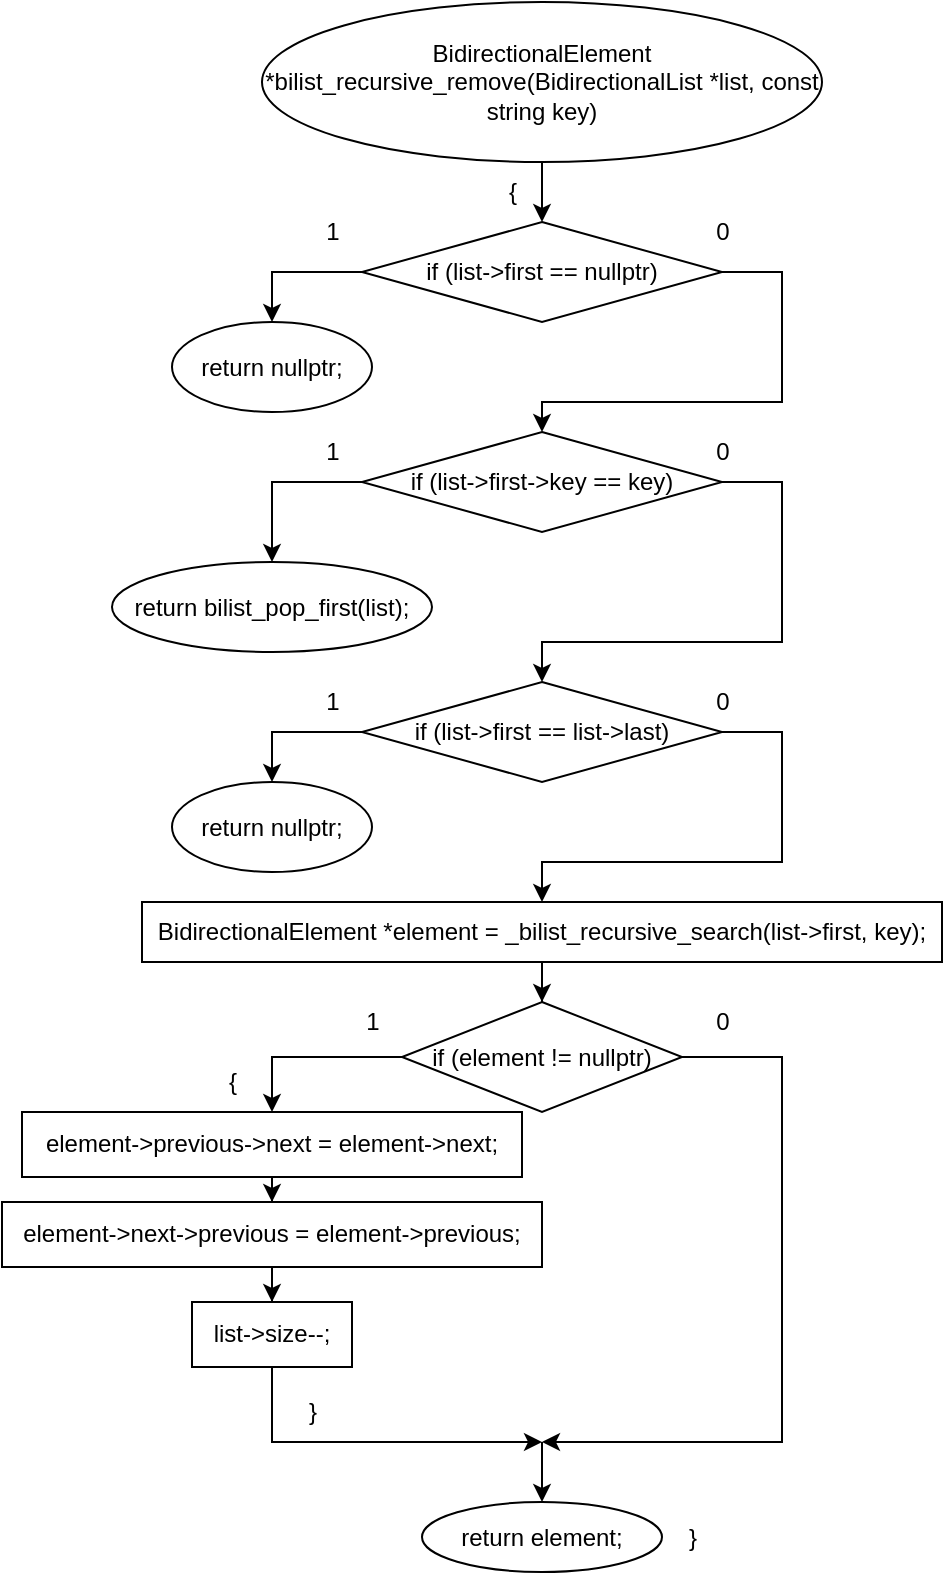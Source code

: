 <mxfile version="20.8.16" type="device"><diagram name="Страница 1" id="PlO7D-eWGLN8RuqNhPjP"><mxGraphModel dx="1050" dy="629" grid="1" gridSize="10" guides="1" tooltips="1" connect="1" arrows="1" fold="1" page="1" pageScale="1" pageWidth="827" pageHeight="1169" math="0" shadow="0"><root><mxCell id="0"/><mxCell id="1" parent="0"/><mxCell id="T_EFkz1AX2b2uwL6UDqi-3" value="" style="edgeStyle=orthogonalEdgeStyle;rounded=0;orthogonalLoop=1;jettySize=auto;html=1;" parent="1" source="T_EFkz1AX2b2uwL6UDqi-1" target="T_EFkz1AX2b2uwL6UDqi-2" edge="1"><mxGeometry relative="1" as="geometry"/></mxCell><mxCell id="T_EFkz1AX2b2uwL6UDqi-1" value="&lt;div&gt;BidirectionalElement *bilist_recursive_remove(BidirectionalList *list, const string key)&lt;/div&gt;" style="ellipse;whiteSpace=wrap;html=1;" parent="1" vertex="1"><mxGeometry x="280" y="40" width="280" height="80" as="geometry"/></mxCell><mxCell id="T_EFkz1AX2b2uwL6UDqi-6" value="" style="edgeStyle=orthogonalEdgeStyle;rounded=0;orthogonalLoop=1;jettySize=auto;html=1;exitX=0;exitY=0.5;exitDx=0;exitDy=0;entryX=0.5;entryY=0;entryDx=0;entryDy=0;" parent="1" source="T_EFkz1AX2b2uwL6UDqi-2" target="T_EFkz1AX2b2uwL6UDqi-5" edge="1"><mxGeometry relative="1" as="geometry"><Array as="points"><mxPoint x="285" y="175"/></Array></mxGeometry></mxCell><mxCell id="T_EFkz1AX2b2uwL6UDqi-9" value="" style="edgeStyle=orthogonalEdgeStyle;rounded=0;orthogonalLoop=1;jettySize=auto;html=1;entryX=0.5;entryY=0;entryDx=0;entryDy=0;exitX=1;exitY=0.5;exitDx=0;exitDy=0;" parent="1" source="T_EFkz1AX2b2uwL6UDqi-2" target="T_EFkz1AX2b2uwL6UDqi-8" edge="1"><mxGeometry relative="1" as="geometry"><Array as="points"><mxPoint x="540" y="175"/><mxPoint x="540" y="240"/><mxPoint x="420" y="240"/></Array></mxGeometry></mxCell><mxCell id="T_EFkz1AX2b2uwL6UDqi-2" value="if (list-&amp;gt;first == nullptr)" style="rhombus;whiteSpace=wrap;html=1;" parent="1" vertex="1"><mxGeometry x="330" y="150" width="180" height="50" as="geometry"/></mxCell><mxCell id="T_EFkz1AX2b2uwL6UDqi-4" value="{" style="text;html=1;align=center;verticalAlign=middle;resizable=0;points=[];autosize=1;strokeColor=none;fillColor=none;" parent="1" vertex="1"><mxGeometry x="390" y="120" width="30" height="30" as="geometry"/></mxCell><mxCell id="T_EFkz1AX2b2uwL6UDqi-5" value="return nullptr;" style="ellipse;whiteSpace=wrap;html=1;" parent="1" vertex="1"><mxGeometry x="235" y="200" width="100" height="45" as="geometry"/></mxCell><mxCell id="T_EFkz1AX2b2uwL6UDqi-7" value="1" style="text;html=1;align=center;verticalAlign=middle;resizable=0;points=[];autosize=1;strokeColor=none;fillColor=none;" parent="1" vertex="1"><mxGeometry x="300" y="140" width="30" height="30" as="geometry"/></mxCell><mxCell id="T_EFkz1AX2b2uwL6UDqi-11" value="" style="edgeStyle=orthogonalEdgeStyle;rounded=0;orthogonalLoop=1;jettySize=auto;html=1;entryX=0.5;entryY=0;entryDx=0;entryDy=0;exitX=1;exitY=0.5;exitDx=0;exitDy=0;" parent="1" source="T_EFkz1AX2b2uwL6UDqi-8" target="T_EFkz1AX2b2uwL6UDqi-10" edge="1"><mxGeometry relative="1" as="geometry"><Array as="points"><mxPoint x="540" y="280"/><mxPoint x="540" y="360"/><mxPoint x="420" y="360"/></Array></mxGeometry></mxCell><mxCell id="T_EFkz1AX2b2uwL6UDqi-13" value="" style="edgeStyle=orthogonalEdgeStyle;rounded=0;orthogonalLoop=1;jettySize=auto;html=1;exitX=0;exitY=0.5;exitDx=0;exitDy=0;entryX=0.5;entryY=0;entryDx=0;entryDy=0;" parent="1" source="T_EFkz1AX2b2uwL6UDqi-8" target="T_EFkz1AX2b2uwL6UDqi-12" edge="1"><mxGeometry relative="1" as="geometry"/></mxCell><mxCell id="T_EFkz1AX2b2uwL6UDqi-8" value="if (list-&amp;gt;first-&amp;gt;key == key)" style="rhombus;whiteSpace=wrap;html=1;" parent="1" vertex="1"><mxGeometry x="330" y="255" width="180" height="50" as="geometry"/></mxCell><mxCell id="T_EFkz1AX2b2uwL6UDqi-20" value="" style="edgeStyle=orthogonalEdgeStyle;rounded=0;orthogonalLoop=1;jettySize=auto;html=1;exitX=0;exitY=0.5;exitDx=0;exitDy=0;entryX=0.5;entryY=0;entryDx=0;entryDy=0;" parent="1" source="T_EFkz1AX2b2uwL6UDqi-10" target="T_EFkz1AX2b2uwL6UDqi-19" edge="1"><mxGeometry relative="1" as="geometry"/></mxCell><mxCell id="T_EFkz1AX2b2uwL6UDqi-25" value="" style="edgeStyle=orthogonalEdgeStyle;rounded=0;orthogonalLoop=1;jettySize=auto;html=1;entryX=0.5;entryY=0;entryDx=0;entryDy=0;exitX=1;exitY=0.5;exitDx=0;exitDy=0;" parent="1" source="T_EFkz1AX2b2uwL6UDqi-10" target="T_EFkz1AX2b2uwL6UDqi-22" edge="1"><mxGeometry relative="1" as="geometry"><Array as="points"><mxPoint x="540" y="405"/><mxPoint x="540" y="470"/><mxPoint x="420" y="470"/></Array></mxGeometry></mxCell><mxCell id="T_EFkz1AX2b2uwL6UDqi-10" value="if (list-&amp;gt;first == list-&amp;gt;last)" style="rhombus;whiteSpace=wrap;html=1;" parent="1" vertex="1"><mxGeometry x="330" y="380" width="180" height="50" as="geometry"/></mxCell><mxCell id="T_EFkz1AX2b2uwL6UDqi-12" value="return bilist_pop_first(list);" style="ellipse;whiteSpace=wrap;html=1;" parent="1" vertex="1"><mxGeometry x="205" y="320" width="160" height="45" as="geometry"/></mxCell><mxCell id="T_EFkz1AX2b2uwL6UDqi-14" value="0" style="text;html=1;align=center;verticalAlign=middle;resizable=0;points=[];autosize=1;strokeColor=none;fillColor=none;" parent="1" vertex="1"><mxGeometry x="495" y="250" width="30" height="30" as="geometry"/></mxCell><mxCell id="T_EFkz1AX2b2uwL6UDqi-15" value="0" style="text;html=1;align=center;verticalAlign=middle;resizable=0;points=[];autosize=1;strokeColor=none;fillColor=none;" parent="1" vertex="1"><mxGeometry x="495" y="140" width="30" height="30" as="geometry"/></mxCell><mxCell id="T_EFkz1AX2b2uwL6UDqi-16" value="1" style="text;html=1;align=center;verticalAlign=middle;resizable=0;points=[];autosize=1;strokeColor=none;fillColor=none;" parent="1" vertex="1"><mxGeometry x="300" y="250" width="30" height="30" as="geometry"/></mxCell><mxCell id="T_EFkz1AX2b2uwL6UDqi-19" value="return nullptr;" style="ellipse;whiteSpace=wrap;html=1;" parent="1" vertex="1"><mxGeometry x="235" y="430" width="100" height="45" as="geometry"/></mxCell><mxCell id="T_EFkz1AX2b2uwL6UDqi-29" value="" style="edgeStyle=orthogonalEdgeStyle;rounded=0;orthogonalLoop=1;jettySize=auto;html=1;" parent="1" source="T_EFkz1AX2b2uwL6UDqi-22" target="T_EFkz1AX2b2uwL6UDqi-28" edge="1"><mxGeometry relative="1" as="geometry"/></mxCell><mxCell id="T_EFkz1AX2b2uwL6UDqi-22" value="BidirectionalElement *element = _bilist_recursive_search(list-&amp;gt;first, key);" style="whiteSpace=wrap;html=1;" parent="1" vertex="1"><mxGeometry x="220" y="490" width="400" height="30" as="geometry"/></mxCell><mxCell id="T_EFkz1AX2b2uwL6UDqi-26" value="0" style="text;html=1;align=center;verticalAlign=middle;resizable=0;points=[];autosize=1;strokeColor=none;fillColor=none;" parent="1" vertex="1"><mxGeometry x="495" y="375" width="30" height="30" as="geometry"/></mxCell><mxCell id="T_EFkz1AX2b2uwL6UDqi-27" value="1" style="text;html=1;align=center;verticalAlign=middle;resizable=0;points=[];autosize=1;strokeColor=none;fillColor=none;" parent="1" vertex="1"><mxGeometry x="300" y="375" width="30" height="30" as="geometry"/></mxCell><mxCell id="HoqJriNZjDqtv5Pt-gqj-2" value="" style="edgeStyle=orthogonalEdgeStyle;rounded=0;orthogonalLoop=1;jettySize=auto;html=1;exitX=0;exitY=0.5;exitDx=0;exitDy=0;entryX=0.5;entryY=0;entryDx=0;entryDy=0;" edge="1" parent="1" source="T_EFkz1AX2b2uwL6UDqi-28" target="HoqJriNZjDqtv5Pt-gqj-1"><mxGeometry relative="1" as="geometry"/></mxCell><mxCell id="HoqJriNZjDqtv5Pt-gqj-9" style="edgeStyle=orthogonalEdgeStyle;rounded=0;orthogonalLoop=1;jettySize=auto;html=1;" edge="1" parent="1" source="T_EFkz1AX2b2uwL6UDqi-28"><mxGeometry relative="1" as="geometry"><mxPoint x="420" y="760" as="targetPoint"/><Array as="points"><mxPoint x="540" y="568"/><mxPoint x="540" y="760"/></Array></mxGeometry></mxCell><mxCell id="T_EFkz1AX2b2uwL6UDqi-28" value="if (element != nullptr)" style="rhombus;whiteSpace=wrap;html=1;" parent="1" vertex="1"><mxGeometry x="350" y="540" width="140" height="55" as="geometry"/></mxCell><mxCell id="T_EFkz1AX2b2uwL6UDqi-35" value="1" style="text;html=1;align=center;verticalAlign=middle;resizable=0;points=[];autosize=1;strokeColor=none;fillColor=none;" parent="1" vertex="1"><mxGeometry x="320" y="535" width="30" height="30" as="geometry"/></mxCell><mxCell id="T_EFkz1AX2b2uwL6UDqi-38" value="0" style="text;html=1;align=center;verticalAlign=middle;resizable=0;points=[];autosize=1;strokeColor=none;fillColor=none;" parent="1" vertex="1"><mxGeometry x="495" y="535" width="30" height="30" as="geometry"/></mxCell><mxCell id="T_EFkz1AX2b2uwL6UDqi-57" value="return element;" style="ellipse;whiteSpace=wrap;html=1;" parent="1" vertex="1"><mxGeometry x="360" y="790" width="120" height="35" as="geometry"/></mxCell><mxCell id="T_EFkz1AX2b2uwL6UDqi-59" value="}" style="text;html=1;align=center;verticalAlign=middle;resizable=0;points=[];autosize=1;strokeColor=none;fillColor=none;" parent="1" vertex="1"><mxGeometry x="480" y="792.5" width="30" height="30" as="geometry"/></mxCell><mxCell id="HoqJriNZjDqtv5Pt-gqj-4" value="" style="edgeStyle=orthogonalEdgeStyle;rounded=0;orthogonalLoop=1;jettySize=auto;html=1;" edge="1" parent="1" source="HoqJriNZjDqtv5Pt-gqj-1" target="HoqJriNZjDqtv5Pt-gqj-3"><mxGeometry relative="1" as="geometry"/></mxCell><mxCell id="HoqJriNZjDqtv5Pt-gqj-1" value="element-&amp;gt;previous-&amp;gt;next = element-&amp;gt;next;" style="whiteSpace=wrap;html=1;" vertex="1" parent="1"><mxGeometry x="160" y="595" width="250" height="32.5" as="geometry"/></mxCell><mxCell id="HoqJriNZjDqtv5Pt-gqj-6" value="" style="edgeStyle=orthogonalEdgeStyle;rounded=0;orthogonalLoop=1;jettySize=auto;html=1;" edge="1" parent="1" source="HoqJriNZjDqtv5Pt-gqj-3" target="HoqJriNZjDqtv5Pt-gqj-5"><mxGeometry relative="1" as="geometry"/></mxCell><mxCell id="HoqJriNZjDqtv5Pt-gqj-3" value="element-&amp;gt;next-&amp;gt;previous = element-&amp;gt;previous;" style="whiteSpace=wrap;html=1;" vertex="1" parent="1"><mxGeometry x="150" y="640" width="270" height="32.5" as="geometry"/></mxCell><mxCell id="HoqJriNZjDqtv5Pt-gqj-8" style="edgeStyle=orthogonalEdgeStyle;rounded=0;orthogonalLoop=1;jettySize=auto;html=1;" edge="1" parent="1" source="HoqJriNZjDqtv5Pt-gqj-5"><mxGeometry relative="1" as="geometry"><mxPoint x="420" y="760" as="targetPoint"/><Array as="points"><mxPoint x="285" y="760"/></Array></mxGeometry></mxCell><mxCell id="HoqJriNZjDqtv5Pt-gqj-5" value="list-&amp;gt;size--;" style="whiteSpace=wrap;html=1;" vertex="1" parent="1"><mxGeometry x="245" y="690" width="80" height="32.5" as="geometry"/></mxCell><mxCell id="HoqJriNZjDqtv5Pt-gqj-7" value="{" style="text;html=1;align=center;verticalAlign=middle;resizable=0;points=[];autosize=1;strokeColor=none;fillColor=none;" vertex="1" parent="1"><mxGeometry x="250" y="565" width="30" height="30" as="geometry"/></mxCell><mxCell id="HoqJriNZjDqtv5Pt-gqj-10" value="" style="endArrow=classic;html=1;rounded=0;entryX=0.5;entryY=0;entryDx=0;entryDy=0;" edge="1" parent="1" target="T_EFkz1AX2b2uwL6UDqi-57"><mxGeometry width="50" height="50" relative="1" as="geometry"><mxPoint x="420" y="760" as="sourcePoint"/><mxPoint x="420" y="770" as="targetPoint"/></mxGeometry></mxCell><mxCell id="HoqJriNZjDqtv5Pt-gqj-11" value="}" style="text;html=1;align=center;verticalAlign=middle;resizable=0;points=[];autosize=1;strokeColor=none;fillColor=none;" vertex="1" parent="1"><mxGeometry x="290" y="730" width="30" height="30" as="geometry"/></mxCell></root></mxGraphModel></diagram></mxfile>
